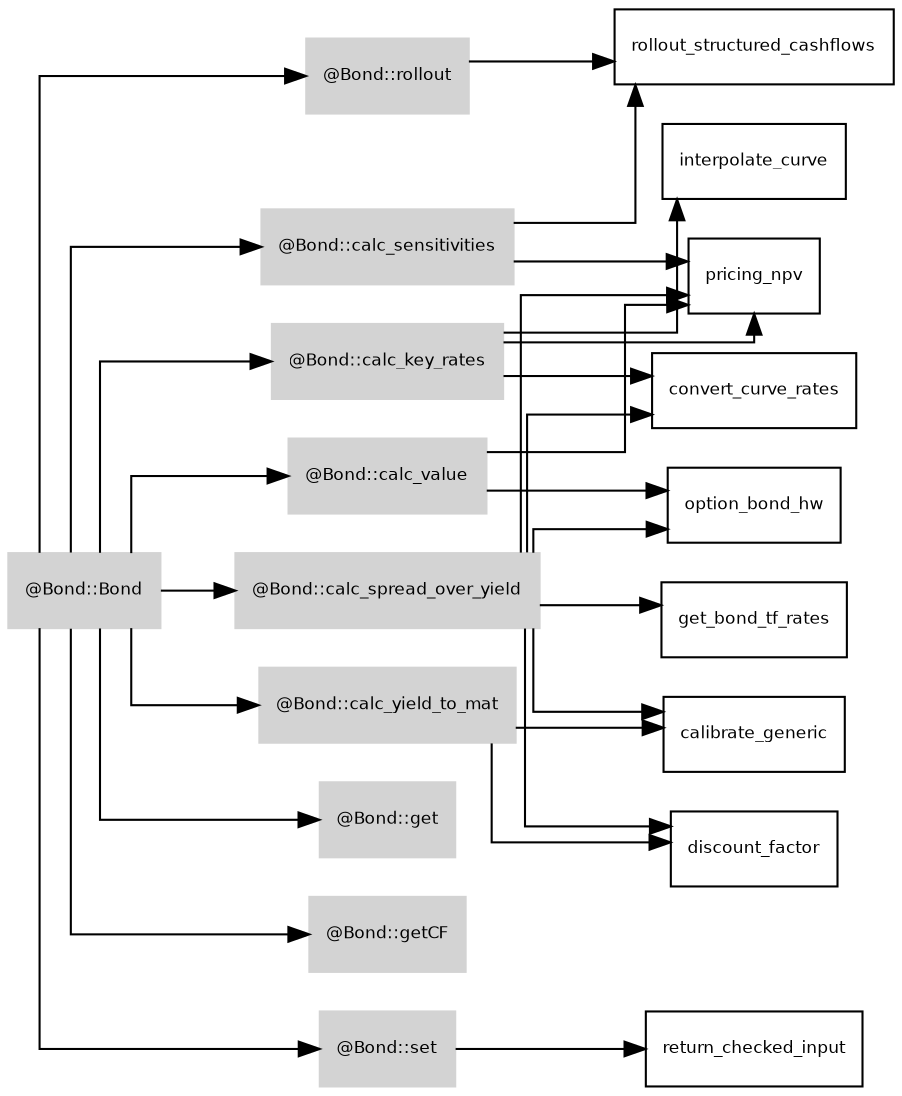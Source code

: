 digraph G {
	fontname = "Bitstream Vera Sans"
	fontsize = 8
	node [
		fontname = "Bitstream Vera Sans"
		fontsize = 8
		shape = "record"
	]
	edge [
		fontname = "Bitstream Vera Sans"
		fontsize = 8
	]
	graph [splines=ortho];
	rankdir=LR;
	subgraph class_Bond {
		style=filled;
		node [style=filled,color=lightgrey];
		"@Bond::Bond" -> "@Bond::calc_key_rates"
		"@Bond::Bond" -> "@Bond::calc_sensitivities"
		"@Bond::Bond" -> "@Bond::calc_spread_over_yield"
		"@Bond::Bond" -> "@Bond::calc_value"
		"@Bond::Bond" -> "@Bond::calc_yield_to_mat"
		"@Bond::Bond" -> "@Bond::get"
		"@Bond::Bond" -> "@Bond::getCF"
		"@Bond::Bond" -> "@Bond::rollout"
		"@Bond::Bond" -> "@Bond::set"
		label = "@Bond";
	}
"@Bond::calc_key_rates" 	 -> 	 "convert_curve_rates"
"@Bond::calc_key_rates" 	 -> 	 "interpolate_curve"
"@Bond::calc_key_rates" 	 -> 	 "pricing_npv"
"@Bond::calc_sensitivities" 	 -> 	 "pricing_npv"
"@Bond::calc_sensitivities" 	 -> 	 "rollout_structured_cashflows"
"@Bond::calc_spread_over_yield" 	 -> 	 "calibrate_generic"
"@Bond::calc_spread_over_yield" 	 -> 	 "convert_curve_rates"
"@Bond::calc_spread_over_yield" 	 -> 	 "discount_factor"
"@Bond::calc_spread_over_yield" 	 -> 	 "get_bond_tf_rates"
"@Bond::calc_spread_over_yield" 	 -> 	 "option_bond_hw"
"@Bond::calc_spread_over_yield" 	 -> 	 "pricing_npv"
"@Bond::calc_value" 	 -> 	 "option_bond_hw"
"@Bond::calc_value" 	 -> 	 "pricing_npv"
"@Bond::calc_yield_to_mat" 	 -> 	 "calibrate_generic"
"@Bond::calc_yield_to_mat" 	 -> 	 "discount_factor"
"@Bond::rollout" 	 -> 	 "rollout_structured_cashflows"
"@Bond::set" 	 -> 	 "return_checked_input"
}
